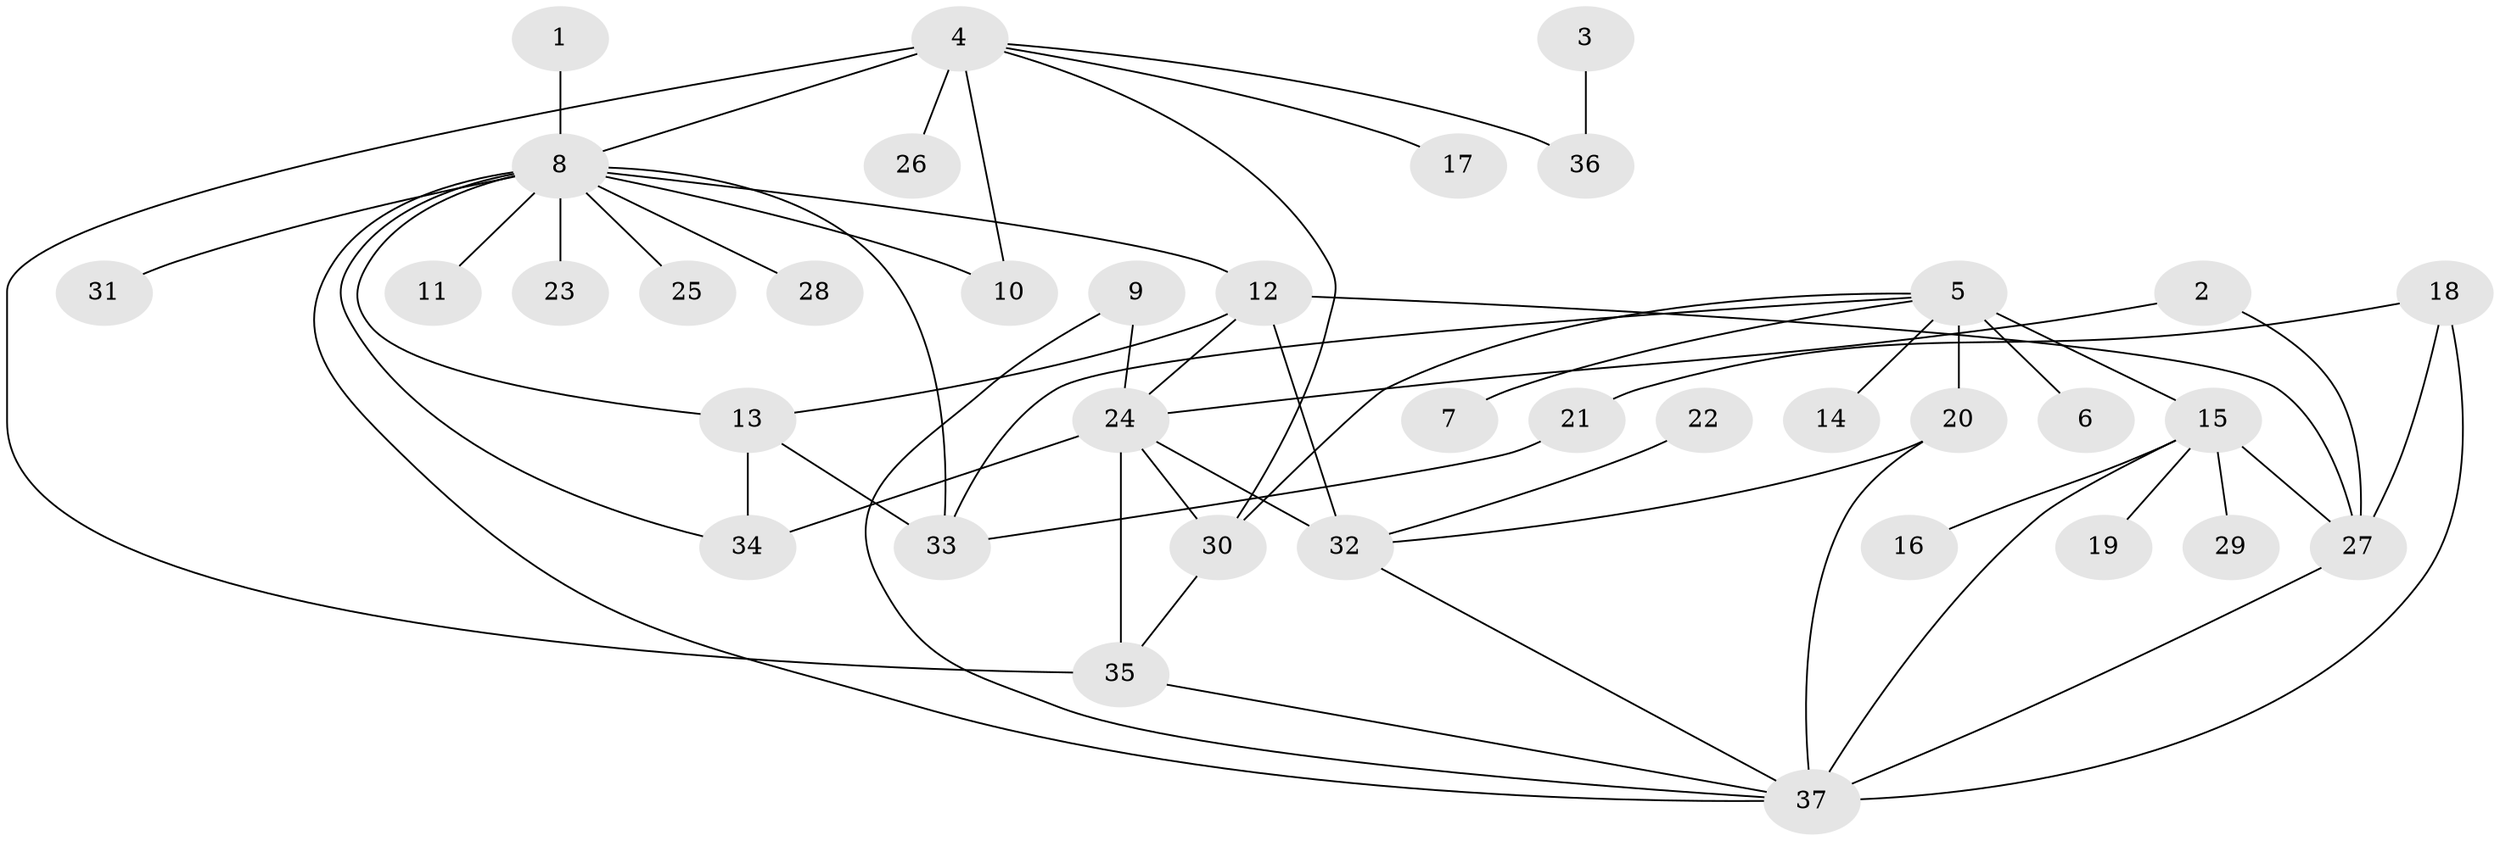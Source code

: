 // original degree distribution, {11: 0.021739130434782608, 5: 0.07608695652173914, 6: 0.021739130434782608, 8: 0.021739130434782608, 10: 0.010869565217391304, 4: 0.010869565217391304, 7: 0.021739130434782608, 3: 0.06521739130434782, 16: 0.010869565217391304, 12: 0.010869565217391304, 1: 0.4891304347826087, 2: 0.2391304347826087}
// Generated by graph-tools (version 1.1) at 2025/37/03/04/25 23:37:32]
// undirected, 37 vertices, 57 edges
graph export_dot {
  node [color=gray90,style=filled];
  1;
  2;
  3;
  4;
  5;
  6;
  7;
  8;
  9;
  10;
  11;
  12;
  13;
  14;
  15;
  16;
  17;
  18;
  19;
  20;
  21;
  22;
  23;
  24;
  25;
  26;
  27;
  28;
  29;
  30;
  31;
  32;
  33;
  34;
  35;
  36;
  37;
  1 -- 8 [weight=1.0];
  2 -- 24 [weight=1.0];
  2 -- 27 [weight=1.0];
  3 -- 36 [weight=1.0];
  4 -- 8 [weight=1.0];
  4 -- 10 [weight=1.0];
  4 -- 17 [weight=1.0];
  4 -- 26 [weight=1.0];
  4 -- 30 [weight=1.0];
  4 -- 35 [weight=2.0];
  4 -- 36 [weight=1.0];
  5 -- 6 [weight=1.0];
  5 -- 7 [weight=1.0];
  5 -- 14 [weight=1.0];
  5 -- 15 [weight=1.0];
  5 -- 20 [weight=3.0];
  5 -- 30 [weight=1.0];
  5 -- 33 [weight=1.0];
  8 -- 10 [weight=1.0];
  8 -- 11 [weight=1.0];
  8 -- 12 [weight=1.0];
  8 -- 13 [weight=2.0];
  8 -- 23 [weight=1.0];
  8 -- 25 [weight=1.0];
  8 -- 28 [weight=1.0];
  8 -- 31 [weight=1.0];
  8 -- 33 [weight=1.0];
  8 -- 34 [weight=1.0];
  8 -- 37 [weight=1.0];
  9 -- 24 [weight=1.0];
  9 -- 37 [weight=1.0];
  12 -- 13 [weight=1.0];
  12 -- 24 [weight=1.0];
  12 -- 27 [weight=1.0];
  12 -- 32 [weight=2.0];
  13 -- 33 [weight=2.0];
  13 -- 34 [weight=1.0];
  15 -- 16 [weight=1.0];
  15 -- 19 [weight=1.0];
  15 -- 27 [weight=2.0];
  15 -- 29 [weight=1.0];
  15 -- 37 [weight=2.0];
  18 -- 21 [weight=1.0];
  18 -- 27 [weight=1.0];
  18 -- 37 [weight=1.0];
  20 -- 32 [weight=1.0];
  20 -- 37 [weight=1.0];
  21 -- 33 [weight=1.0];
  22 -- 32 [weight=1.0];
  24 -- 30 [weight=1.0];
  24 -- 32 [weight=2.0];
  24 -- 34 [weight=1.0];
  24 -- 35 [weight=2.0];
  27 -- 37 [weight=1.0];
  30 -- 35 [weight=2.0];
  32 -- 37 [weight=1.0];
  35 -- 37 [weight=1.0];
}
